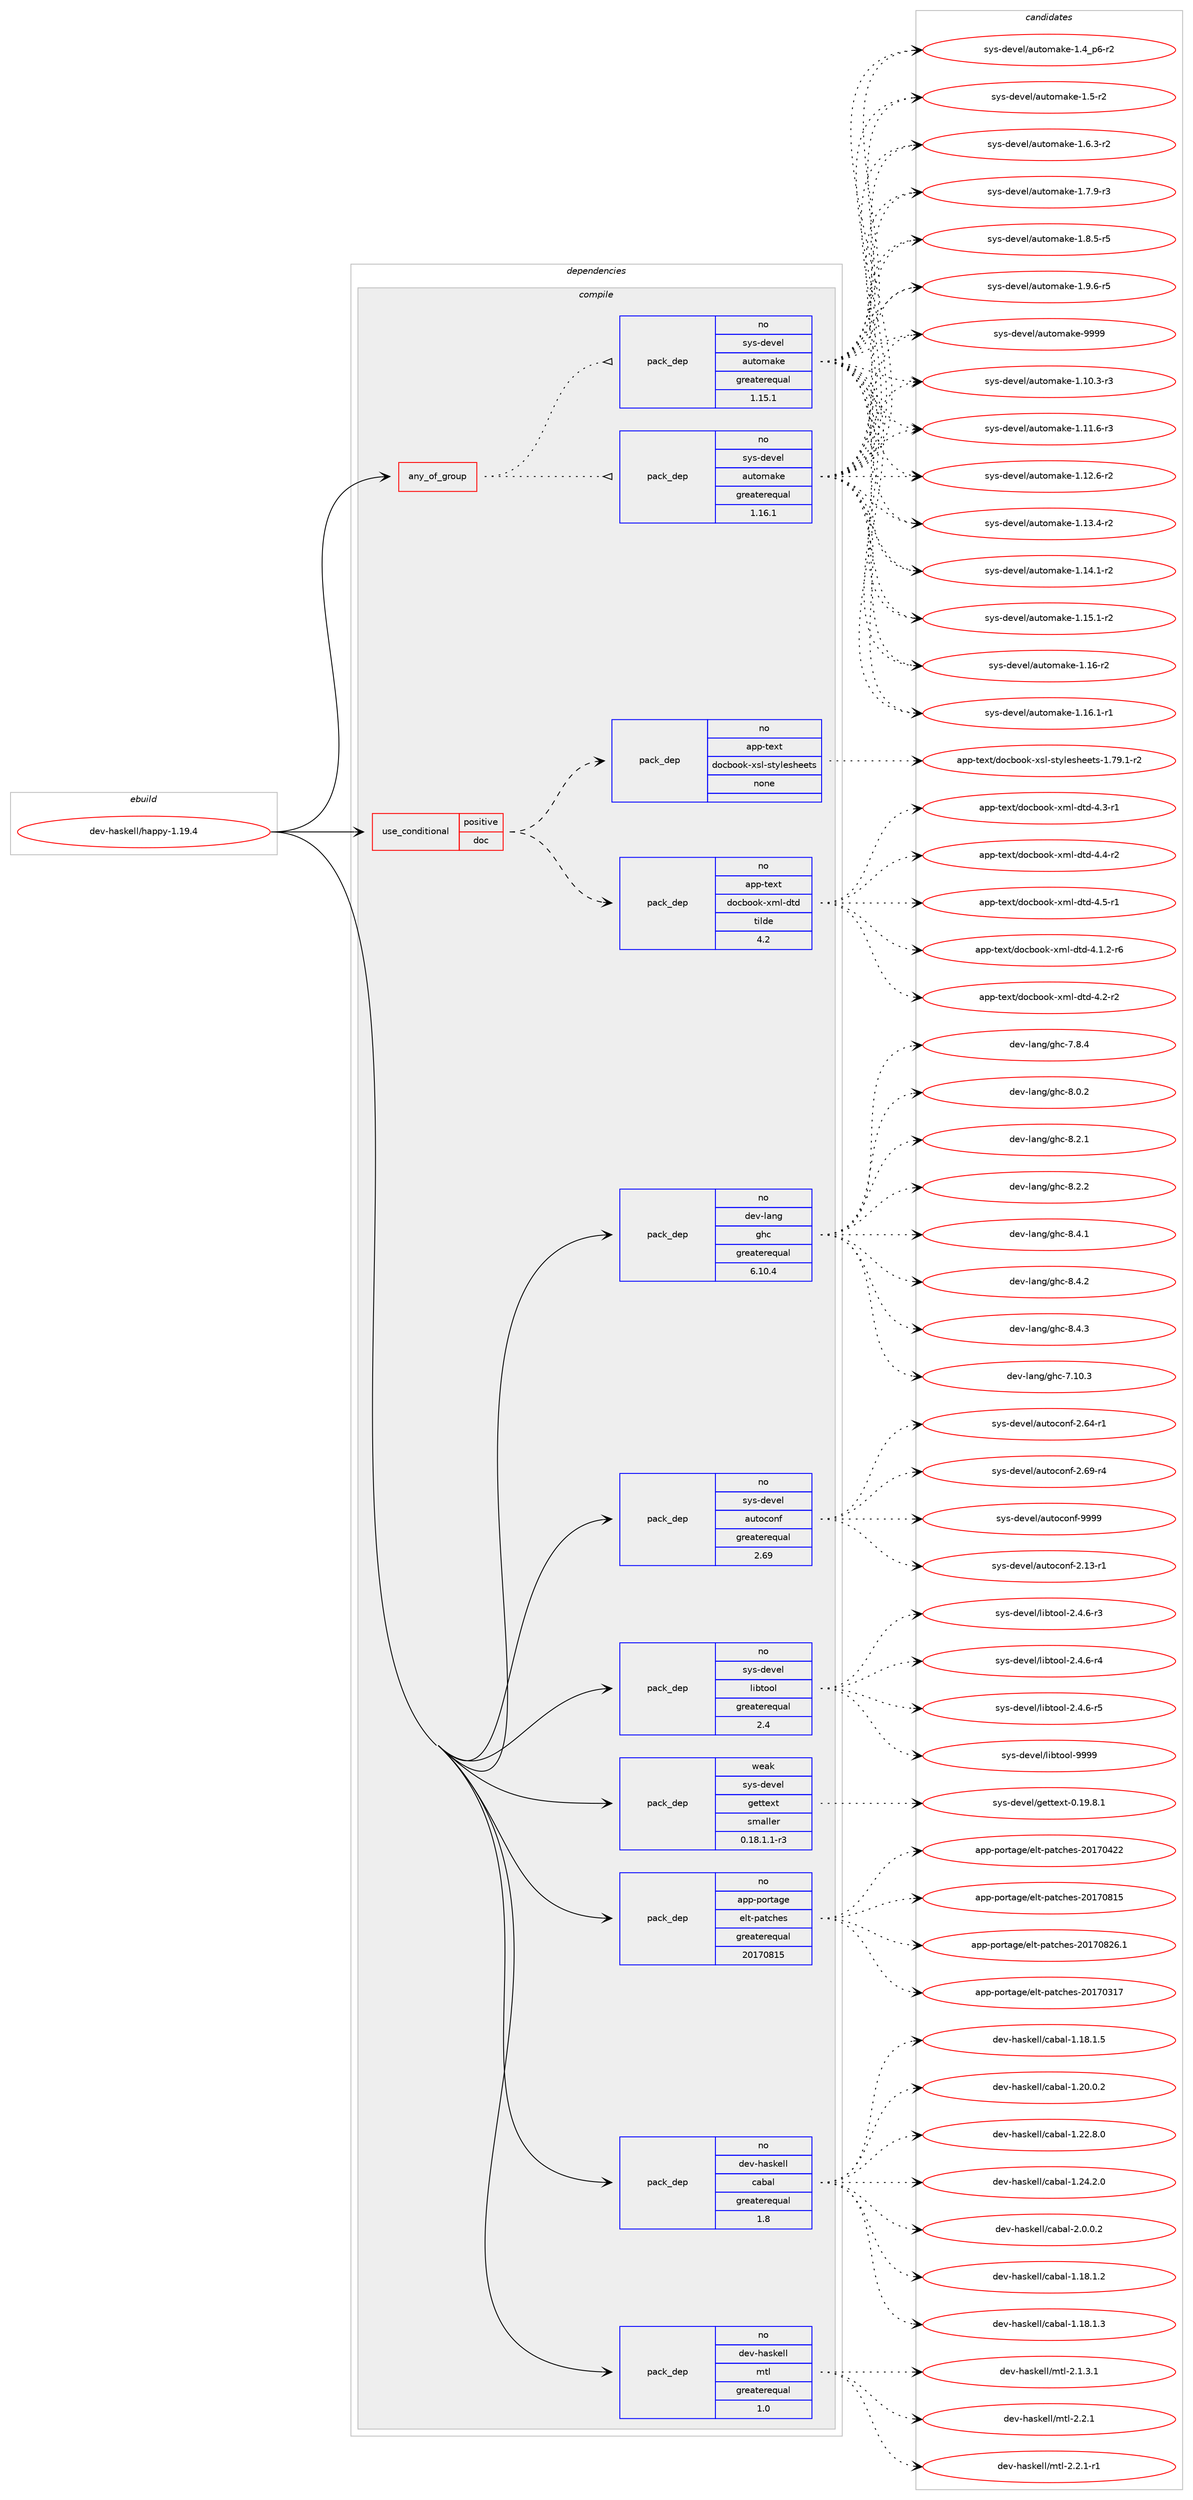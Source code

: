 digraph prolog {

# *************
# Graph options
# *************

newrank=true;
concentrate=true;
compound=true;
graph [rankdir=LR,fontname=Helvetica,fontsize=10,ranksep=1.5];#, ranksep=2.5, nodesep=0.2];
edge  [arrowhead=vee];
node  [fontname=Helvetica,fontsize=10];

# **********
# The ebuild
# **********

subgraph cluster_leftcol {
color=gray;
rank=same;
label=<<i>ebuild</i>>;
id [label="dev-haskell/happy-1.19.4", color=red, width=4, href="../dev-haskell/happy-1.19.4.svg"];
}

# ****************
# The dependencies
# ****************

subgraph cluster_midcol {
color=gray;
label=<<i>dependencies</i>>;
subgraph cluster_compile {
fillcolor="#eeeeee";
style=filled;
label=<<i>compile</i>>;
subgraph any20967 {
dependency1333848 [label=<<TABLE BORDER="0" CELLBORDER="1" CELLSPACING="0" CELLPADDING="4"><TR><TD CELLPADDING="10">any_of_group</TD></TR></TABLE>>, shape=none, color=red];subgraph pack952552 {
dependency1333849 [label=<<TABLE BORDER="0" CELLBORDER="1" CELLSPACING="0" CELLPADDING="4" WIDTH="220"><TR><TD ROWSPAN="6" CELLPADDING="30">pack_dep</TD></TR><TR><TD WIDTH="110">no</TD></TR><TR><TD>sys-devel</TD></TR><TR><TD>automake</TD></TR><TR><TD>greaterequal</TD></TR><TR><TD>1.16.1</TD></TR></TABLE>>, shape=none, color=blue];
}
dependency1333848:e -> dependency1333849:w [weight=20,style="dotted",arrowhead="oinv"];
subgraph pack952553 {
dependency1333850 [label=<<TABLE BORDER="0" CELLBORDER="1" CELLSPACING="0" CELLPADDING="4" WIDTH="220"><TR><TD ROWSPAN="6" CELLPADDING="30">pack_dep</TD></TR><TR><TD WIDTH="110">no</TD></TR><TR><TD>sys-devel</TD></TR><TR><TD>automake</TD></TR><TR><TD>greaterequal</TD></TR><TR><TD>1.15.1</TD></TR></TABLE>>, shape=none, color=blue];
}
dependency1333848:e -> dependency1333850:w [weight=20,style="dotted",arrowhead="oinv"];
}
id:e -> dependency1333848:w [weight=20,style="solid",arrowhead="vee"];
subgraph cond359777 {
dependency1333851 [label=<<TABLE BORDER="0" CELLBORDER="1" CELLSPACING="0" CELLPADDING="4"><TR><TD ROWSPAN="3" CELLPADDING="10">use_conditional</TD></TR><TR><TD>positive</TD></TR><TR><TD>doc</TD></TR></TABLE>>, shape=none, color=red];
subgraph pack952554 {
dependency1333852 [label=<<TABLE BORDER="0" CELLBORDER="1" CELLSPACING="0" CELLPADDING="4" WIDTH="220"><TR><TD ROWSPAN="6" CELLPADDING="30">pack_dep</TD></TR><TR><TD WIDTH="110">no</TD></TR><TR><TD>app-text</TD></TR><TR><TD>docbook-xml-dtd</TD></TR><TR><TD>tilde</TD></TR><TR><TD>4.2</TD></TR></TABLE>>, shape=none, color=blue];
}
dependency1333851:e -> dependency1333852:w [weight=20,style="dashed",arrowhead="vee"];
subgraph pack952555 {
dependency1333853 [label=<<TABLE BORDER="0" CELLBORDER="1" CELLSPACING="0" CELLPADDING="4" WIDTH="220"><TR><TD ROWSPAN="6" CELLPADDING="30">pack_dep</TD></TR><TR><TD WIDTH="110">no</TD></TR><TR><TD>app-text</TD></TR><TR><TD>docbook-xsl-stylesheets</TD></TR><TR><TD>none</TD></TR><TR><TD></TD></TR></TABLE>>, shape=none, color=blue];
}
dependency1333851:e -> dependency1333853:w [weight=20,style="dashed",arrowhead="vee"];
}
id:e -> dependency1333851:w [weight=20,style="solid",arrowhead="vee"];
subgraph pack952556 {
dependency1333854 [label=<<TABLE BORDER="0" CELLBORDER="1" CELLSPACING="0" CELLPADDING="4" WIDTH="220"><TR><TD ROWSPAN="6" CELLPADDING="30">pack_dep</TD></TR><TR><TD WIDTH="110">no</TD></TR><TR><TD>app-portage</TD></TR><TR><TD>elt-patches</TD></TR><TR><TD>greaterequal</TD></TR><TR><TD>20170815</TD></TR></TABLE>>, shape=none, color=blue];
}
id:e -> dependency1333854:w [weight=20,style="solid",arrowhead="vee"];
subgraph pack952557 {
dependency1333855 [label=<<TABLE BORDER="0" CELLBORDER="1" CELLSPACING="0" CELLPADDING="4" WIDTH="220"><TR><TD ROWSPAN="6" CELLPADDING="30">pack_dep</TD></TR><TR><TD WIDTH="110">no</TD></TR><TR><TD>dev-haskell</TD></TR><TR><TD>cabal</TD></TR><TR><TD>greaterequal</TD></TR><TR><TD>1.8</TD></TR></TABLE>>, shape=none, color=blue];
}
id:e -> dependency1333855:w [weight=20,style="solid",arrowhead="vee"];
subgraph pack952558 {
dependency1333856 [label=<<TABLE BORDER="0" CELLBORDER="1" CELLSPACING="0" CELLPADDING="4" WIDTH="220"><TR><TD ROWSPAN="6" CELLPADDING="30">pack_dep</TD></TR><TR><TD WIDTH="110">no</TD></TR><TR><TD>dev-haskell</TD></TR><TR><TD>mtl</TD></TR><TR><TD>greaterequal</TD></TR><TR><TD>1.0</TD></TR></TABLE>>, shape=none, color=blue];
}
id:e -> dependency1333856:w [weight=20,style="solid",arrowhead="vee"];
subgraph pack952559 {
dependency1333857 [label=<<TABLE BORDER="0" CELLBORDER="1" CELLSPACING="0" CELLPADDING="4" WIDTH="220"><TR><TD ROWSPAN="6" CELLPADDING="30">pack_dep</TD></TR><TR><TD WIDTH="110">no</TD></TR><TR><TD>dev-lang</TD></TR><TR><TD>ghc</TD></TR><TR><TD>greaterequal</TD></TR><TR><TD>6.10.4</TD></TR></TABLE>>, shape=none, color=blue];
}
id:e -> dependency1333857:w [weight=20,style="solid",arrowhead="vee"];
subgraph pack952560 {
dependency1333858 [label=<<TABLE BORDER="0" CELLBORDER="1" CELLSPACING="0" CELLPADDING="4" WIDTH="220"><TR><TD ROWSPAN="6" CELLPADDING="30">pack_dep</TD></TR><TR><TD WIDTH="110">no</TD></TR><TR><TD>sys-devel</TD></TR><TR><TD>autoconf</TD></TR><TR><TD>greaterequal</TD></TR><TR><TD>2.69</TD></TR></TABLE>>, shape=none, color=blue];
}
id:e -> dependency1333858:w [weight=20,style="solid",arrowhead="vee"];
subgraph pack952561 {
dependency1333859 [label=<<TABLE BORDER="0" CELLBORDER="1" CELLSPACING="0" CELLPADDING="4" WIDTH="220"><TR><TD ROWSPAN="6" CELLPADDING="30">pack_dep</TD></TR><TR><TD WIDTH="110">no</TD></TR><TR><TD>sys-devel</TD></TR><TR><TD>libtool</TD></TR><TR><TD>greaterequal</TD></TR><TR><TD>2.4</TD></TR></TABLE>>, shape=none, color=blue];
}
id:e -> dependency1333859:w [weight=20,style="solid",arrowhead="vee"];
subgraph pack952562 {
dependency1333860 [label=<<TABLE BORDER="0" CELLBORDER="1" CELLSPACING="0" CELLPADDING="4" WIDTH="220"><TR><TD ROWSPAN="6" CELLPADDING="30">pack_dep</TD></TR><TR><TD WIDTH="110">weak</TD></TR><TR><TD>sys-devel</TD></TR><TR><TD>gettext</TD></TR><TR><TD>smaller</TD></TR><TR><TD>0.18.1.1-r3</TD></TR></TABLE>>, shape=none, color=blue];
}
id:e -> dependency1333860:w [weight=20,style="solid",arrowhead="vee"];
}
subgraph cluster_compileandrun {
fillcolor="#eeeeee";
style=filled;
label=<<i>compile and run</i>>;
}
subgraph cluster_run {
fillcolor="#eeeeee";
style=filled;
label=<<i>run</i>>;
}
}

# **************
# The candidates
# **************

subgraph cluster_choices {
rank=same;
color=gray;
label=<<i>candidates</i>>;

subgraph choice952552 {
color=black;
nodesep=1;
choice11512111545100101118101108479711711611110997107101454946494846514511451 [label="sys-devel/automake-1.10.3-r3", color=red, width=4,href="../sys-devel/automake-1.10.3-r3.svg"];
choice11512111545100101118101108479711711611110997107101454946494946544511451 [label="sys-devel/automake-1.11.6-r3", color=red, width=4,href="../sys-devel/automake-1.11.6-r3.svg"];
choice11512111545100101118101108479711711611110997107101454946495046544511450 [label="sys-devel/automake-1.12.6-r2", color=red, width=4,href="../sys-devel/automake-1.12.6-r2.svg"];
choice11512111545100101118101108479711711611110997107101454946495146524511450 [label="sys-devel/automake-1.13.4-r2", color=red, width=4,href="../sys-devel/automake-1.13.4-r2.svg"];
choice11512111545100101118101108479711711611110997107101454946495246494511450 [label="sys-devel/automake-1.14.1-r2", color=red, width=4,href="../sys-devel/automake-1.14.1-r2.svg"];
choice11512111545100101118101108479711711611110997107101454946495346494511450 [label="sys-devel/automake-1.15.1-r2", color=red, width=4,href="../sys-devel/automake-1.15.1-r2.svg"];
choice1151211154510010111810110847971171161111099710710145494649544511450 [label="sys-devel/automake-1.16-r2", color=red, width=4,href="../sys-devel/automake-1.16-r2.svg"];
choice11512111545100101118101108479711711611110997107101454946495446494511449 [label="sys-devel/automake-1.16.1-r1", color=red, width=4,href="../sys-devel/automake-1.16.1-r1.svg"];
choice115121115451001011181011084797117116111109971071014549465295112544511450 [label="sys-devel/automake-1.4_p6-r2", color=red, width=4,href="../sys-devel/automake-1.4_p6-r2.svg"];
choice11512111545100101118101108479711711611110997107101454946534511450 [label="sys-devel/automake-1.5-r2", color=red, width=4,href="../sys-devel/automake-1.5-r2.svg"];
choice115121115451001011181011084797117116111109971071014549465446514511450 [label="sys-devel/automake-1.6.3-r2", color=red, width=4,href="../sys-devel/automake-1.6.3-r2.svg"];
choice115121115451001011181011084797117116111109971071014549465546574511451 [label="sys-devel/automake-1.7.9-r3", color=red, width=4,href="../sys-devel/automake-1.7.9-r3.svg"];
choice115121115451001011181011084797117116111109971071014549465646534511453 [label="sys-devel/automake-1.8.5-r5", color=red, width=4,href="../sys-devel/automake-1.8.5-r5.svg"];
choice115121115451001011181011084797117116111109971071014549465746544511453 [label="sys-devel/automake-1.9.6-r5", color=red, width=4,href="../sys-devel/automake-1.9.6-r5.svg"];
choice115121115451001011181011084797117116111109971071014557575757 [label="sys-devel/automake-9999", color=red, width=4,href="../sys-devel/automake-9999.svg"];
dependency1333849:e -> choice11512111545100101118101108479711711611110997107101454946494846514511451:w [style=dotted,weight="100"];
dependency1333849:e -> choice11512111545100101118101108479711711611110997107101454946494946544511451:w [style=dotted,weight="100"];
dependency1333849:e -> choice11512111545100101118101108479711711611110997107101454946495046544511450:w [style=dotted,weight="100"];
dependency1333849:e -> choice11512111545100101118101108479711711611110997107101454946495146524511450:w [style=dotted,weight="100"];
dependency1333849:e -> choice11512111545100101118101108479711711611110997107101454946495246494511450:w [style=dotted,weight="100"];
dependency1333849:e -> choice11512111545100101118101108479711711611110997107101454946495346494511450:w [style=dotted,weight="100"];
dependency1333849:e -> choice1151211154510010111810110847971171161111099710710145494649544511450:w [style=dotted,weight="100"];
dependency1333849:e -> choice11512111545100101118101108479711711611110997107101454946495446494511449:w [style=dotted,weight="100"];
dependency1333849:e -> choice115121115451001011181011084797117116111109971071014549465295112544511450:w [style=dotted,weight="100"];
dependency1333849:e -> choice11512111545100101118101108479711711611110997107101454946534511450:w [style=dotted,weight="100"];
dependency1333849:e -> choice115121115451001011181011084797117116111109971071014549465446514511450:w [style=dotted,weight="100"];
dependency1333849:e -> choice115121115451001011181011084797117116111109971071014549465546574511451:w [style=dotted,weight="100"];
dependency1333849:e -> choice115121115451001011181011084797117116111109971071014549465646534511453:w [style=dotted,weight="100"];
dependency1333849:e -> choice115121115451001011181011084797117116111109971071014549465746544511453:w [style=dotted,weight="100"];
dependency1333849:e -> choice115121115451001011181011084797117116111109971071014557575757:w [style=dotted,weight="100"];
}
subgraph choice952553 {
color=black;
nodesep=1;
choice11512111545100101118101108479711711611110997107101454946494846514511451 [label="sys-devel/automake-1.10.3-r3", color=red, width=4,href="../sys-devel/automake-1.10.3-r3.svg"];
choice11512111545100101118101108479711711611110997107101454946494946544511451 [label="sys-devel/automake-1.11.6-r3", color=red, width=4,href="../sys-devel/automake-1.11.6-r3.svg"];
choice11512111545100101118101108479711711611110997107101454946495046544511450 [label="sys-devel/automake-1.12.6-r2", color=red, width=4,href="../sys-devel/automake-1.12.6-r2.svg"];
choice11512111545100101118101108479711711611110997107101454946495146524511450 [label="sys-devel/automake-1.13.4-r2", color=red, width=4,href="../sys-devel/automake-1.13.4-r2.svg"];
choice11512111545100101118101108479711711611110997107101454946495246494511450 [label="sys-devel/automake-1.14.1-r2", color=red, width=4,href="../sys-devel/automake-1.14.1-r2.svg"];
choice11512111545100101118101108479711711611110997107101454946495346494511450 [label="sys-devel/automake-1.15.1-r2", color=red, width=4,href="../sys-devel/automake-1.15.1-r2.svg"];
choice1151211154510010111810110847971171161111099710710145494649544511450 [label="sys-devel/automake-1.16-r2", color=red, width=4,href="../sys-devel/automake-1.16-r2.svg"];
choice11512111545100101118101108479711711611110997107101454946495446494511449 [label="sys-devel/automake-1.16.1-r1", color=red, width=4,href="../sys-devel/automake-1.16.1-r1.svg"];
choice115121115451001011181011084797117116111109971071014549465295112544511450 [label="sys-devel/automake-1.4_p6-r2", color=red, width=4,href="../sys-devel/automake-1.4_p6-r2.svg"];
choice11512111545100101118101108479711711611110997107101454946534511450 [label="sys-devel/automake-1.5-r2", color=red, width=4,href="../sys-devel/automake-1.5-r2.svg"];
choice115121115451001011181011084797117116111109971071014549465446514511450 [label="sys-devel/automake-1.6.3-r2", color=red, width=4,href="../sys-devel/automake-1.6.3-r2.svg"];
choice115121115451001011181011084797117116111109971071014549465546574511451 [label="sys-devel/automake-1.7.9-r3", color=red, width=4,href="../sys-devel/automake-1.7.9-r3.svg"];
choice115121115451001011181011084797117116111109971071014549465646534511453 [label="sys-devel/automake-1.8.5-r5", color=red, width=4,href="../sys-devel/automake-1.8.5-r5.svg"];
choice115121115451001011181011084797117116111109971071014549465746544511453 [label="sys-devel/automake-1.9.6-r5", color=red, width=4,href="../sys-devel/automake-1.9.6-r5.svg"];
choice115121115451001011181011084797117116111109971071014557575757 [label="sys-devel/automake-9999", color=red, width=4,href="../sys-devel/automake-9999.svg"];
dependency1333850:e -> choice11512111545100101118101108479711711611110997107101454946494846514511451:w [style=dotted,weight="100"];
dependency1333850:e -> choice11512111545100101118101108479711711611110997107101454946494946544511451:w [style=dotted,weight="100"];
dependency1333850:e -> choice11512111545100101118101108479711711611110997107101454946495046544511450:w [style=dotted,weight="100"];
dependency1333850:e -> choice11512111545100101118101108479711711611110997107101454946495146524511450:w [style=dotted,weight="100"];
dependency1333850:e -> choice11512111545100101118101108479711711611110997107101454946495246494511450:w [style=dotted,weight="100"];
dependency1333850:e -> choice11512111545100101118101108479711711611110997107101454946495346494511450:w [style=dotted,weight="100"];
dependency1333850:e -> choice1151211154510010111810110847971171161111099710710145494649544511450:w [style=dotted,weight="100"];
dependency1333850:e -> choice11512111545100101118101108479711711611110997107101454946495446494511449:w [style=dotted,weight="100"];
dependency1333850:e -> choice115121115451001011181011084797117116111109971071014549465295112544511450:w [style=dotted,weight="100"];
dependency1333850:e -> choice11512111545100101118101108479711711611110997107101454946534511450:w [style=dotted,weight="100"];
dependency1333850:e -> choice115121115451001011181011084797117116111109971071014549465446514511450:w [style=dotted,weight="100"];
dependency1333850:e -> choice115121115451001011181011084797117116111109971071014549465546574511451:w [style=dotted,weight="100"];
dependency1333850:e -> choice115121115451001011181011084797117116111109971071014549465646534511453:w [style=dotted,weight="100"];
dependency1333850:e -> choice115121115451001011181011084797117116111109971071014549465746544511453:w [style=dotted,weight="100"];
dependency1333850:e -> choice115121115451001011181011084797117116111109971071014557575757:w [style=dotted,weight="100"];
}
subgraph choice952554 {
color=black;
nodesep=1;
choice971121124511610112011647100111999811111110745120109108451001161004552464946504511454 [label="app-text/docbook-xml-dtd-4.1.2-r6", color=red, width=4,href="../app-text/docbook-xml-dtd-4.1.2-r6.svg"];
choice97112112451161011201164710011199981111111074512010910845100116100455246504511450 [label="app-text/docbook-xml-dtd-4.2-r2", color=red, width=4,href="../app-text/docbook-xml-dtd-4.2-r2.svg"];
choice97112112451161011201164710011199981111111074512010910845100116100455246514511449 [label="app-text/docbook-xml-dtd-4.3-r1", color=red, width=4,href="../app-text/docbook-xml-dtd-4.3-r1.svg"];
choice97112112451161011201164710011199981111111074512010910845100116100455246524511450 [label="app-text/docbook-xml-dtd-4.4-r2", color=red, width=4,href="../app-text/docbook-xml-dtd-4.4-r2.svg"];
choice97112112451161011201164710011199981111111074512010910845100116100455246534511449 [label="app-text/docbook-xml-dtd-4.5-r1", color=red, width=4,href="../app-text/docbook-xml-dtd-4.5-r1.svg"];
dependency1333852:e -> choice971121124511610112011647100111999811111110745120109108451001161004552464946504511454:w [style=dotted,weight="100"];
dependency1333852:e -> choice97112112451161011201164710011199981111111074512010910845100116100455246504511450:w [style=dotted,weight="100"];
dependency1333852:e -> choice97112112451161011201164710011199981111111074512010910845100116100455246514511449:w [style=dotted,weight="100"];
dependency1333852:e -> choice97112112451161011201164710011199981111111074512010910845100116100455246524511450:w [style=dotted,weight="100"];
dependency1333852:e -> choice97112112451161011201164710011199981111111074512010910845100116100455246534511449:w [style=dotted,weight="100"];
}
subgraph choice952555 {
color=black;
nodesep=1;
choice97112112451161011201164710011199981111111074512011510845115116121108101115104101101116115454946555746494511450 [label="app-text/docbook-xsl-stylesheets-1.79.1-r2", color=red, width=4,href="../app-text/docbook-xsl-stylesheets-1.79.1-r2.svg"];
dependency1333853:e -> choice97112112451161011201164710011199981111111074512011510845115116121108101115104101101116115454946555746494511450:w [style=dotted,weight="100"];
}
subgraph choice952556 {
color=black;
nodesep=1;
choice97112112451121111141169710310147101108116451129711699104101115455048495548514955 [label="app-portage/elt-patches-20170317", color=red, width=4,href="../app-portage/elt-patches-20170317.svg"];
choice97112112451121111141169710310147101108116451129711699104101115455048495548525050 [label="app-portage/elt-patches-20170422", color=red, width=4,href="../app-portage/elt-patches-20170422.svg"];
choice97112112451121111141169710310147101108116451129711699104101115455048495548564953 [label="app-portage/elt-patches-20170815", color=red, width=4,href="../app-portage/elt-patches-20170815.svg"];
choice971121124511211111411697103101471011081164511297116991041011154550484955485650544649 [label="app-portage/elt-patches-20170826.1", color=red, width=4,href="../app-portage/elt-patches-20170826.1.svg"];
dependency1333854:e -> choice97112112451121111141169710310147101108116451129711699104101115455048495548514955:w [style=dotted,weight="100"];
dependency1333854:e -> choice97112112451121111141169710310147101108116451129711699104101115455048495548525050:w [style=dotted,weight="100"];
dependency1333854:e -> choice97112112451121111141169710310147101108116451129711699104101115455048495548564953:w [style=dotted,weight="100"];
dependency1333854:e -> choice971121124511211111411697103101471011081164511297116991041011154550484955485650544649:w [style=dotted,weight="100"];
}
subgraph choice952557 {
color=black;
nodesep=1;
choice10010111845104971151071011081084799979897108454946495646494650 [label="dev-haskell/cabal-1.18.1.2", color=red, width=4,href="../dev-haskell/cabal-1.18.1.2.svg"];
choice10010111845104971151071011081084799979897108454946495646494651 [label="dev-haskell/cabal-1.18.1.3", color=red, width=4,href="../dev-haskell/cabal-1.18.1.3.svg"];
choice10010111845104971151071011081084799979897108454946495646494653 [label="dev-haskell/cabal-1.18.1.5", color=red, width=4,href="../dev-haskell/cabal-1.18.1.5.svg"];
choice10010111845104971151071011081084799979897108454946504846484650 [label="dev-haskell/cabal-1.20.0.2", color=red, width=4,href="../dev-haskell/cabal-1.20.0.2.svg"];
choice10010111845104971151071011081084799979897108454946505046564648 [label="dev-haskell/cabal-1.22.8.0", color=red, width=4,href="../dev-haskell/cabal-1.22.8.0.svg"];
choice10010111845104971151071011081084799979897108454946505246504648 [label="dev-haskell/cabal-1.24.2.0", color=red, width=4,href="../dev-haskell/cabal-1.24.2.0.svg"];
choice100101118451049711510710110810847999798971084550464846484650 [label="dev-haskell/cabal-2.0.0.2", color=red, width=4,href="../dev-haskell/cabal-2.0.0.2.svg"];
dependency1333855:e -> choice10010111845104971151071011081084799979897108454946495646494650:w [style=dotted,weight="100"];
dependency1333855:e -> choice10010111845104971151071011081084799979897108454946495646494651:w [style=dotted,weight="100"];
dependency1333855:e -> choice10010111845104971151071011081084799979897108454946495646494653:w [style=dotted,weight="100"];
dependency1333855:e -> choice10010111845104971151071011081084799979897108454946504846484650:w [style=dotted,weight="100"];
dependency1333855:e -> choice10010111845104971151071011081084799979897108454946505046564648:w [style=dotted,weight="100"];
dependency1333855:e -> choice10010111845104971151071011081084799979897108454946505246504648:w [style=dotted,weight="100"];
dependency1333855:e -> choice100101118451049711510710110810847999798971084550464846484650:w [style=dotted,weight="100"];
}
subgraph choice952558 {
color=black;
nodesep=1;
choice1001011184510497115107101108108471091161084550464946514649 [label="dev-haskell/mtl-2.1.3.1", color=red, width=4,href="../dev-haskell/mtl-2.1.3.1.svg"];
choice100101118451049711510710110810847109116108455046504649 [label="dev-haskell/mtl-2.2.1", color=red, width=4,href="../dev-haskell/mtl-2.2.1.svg"];
choice1001011184510497115107101108108471091161084550465046494511449 [label="dev-haskell/mtl-2.2.1-r1", color=red, width=4,href="../dev-haskell/mtl-2.2.1-r1.svg"];
dependency1333856:e -> choice1001011184510497115107101108108471091161084550464946514649:w [style=dotted,weight="100"];
dependency1333856:e -> choice100101118451049711510710110810847109116108455046504649:w [style=dotted,weight="100"];
dependency1333856:e -> choice1001011184510497115107101108108471091161084550465046494511449:w [style=dotted,weight="100"];
}
subgraph choice952559 {
color=black;
nodesep=1;
choice1001011184510897110103471031049945554649484651 [label="dev-lang/ghc-7.10.3", color=red, width=4,href="../dev-lang/ghc-7.10.3.svg"];
choice10010111845108971101034710310499455546564652 [label="dev-lang/ghc-7.8.4", color=red, width=4,href="../dev-lang/ghc-7.8.4.svg"];
choice10010111845108971101034710310499455646484650 [label="dev-lang/ghc-8.0.2", color=red, width=4,href="../dev-lang/ghc-8.0.2.svg"];
choice10010111845108971101034710310499455646504649 [label="dev-lang/ghc-8.2.1", color=red, width=4,href="../dev-lang/ghc-8.2.1.svg"];
choice10010111845108971101034710310499455646504650 [label="dev-lang/ghc-8.2.2", color=red, width=4,href="../dev-lang/ghc-8.2.2.svg"];
choice10010111845108971101034710310499455646524649 [label="dev-lang/ghc-8.4.1", color=red, width=4,href="../dev-lang/ghc-8.4.1.svg"];
choice10010111845108971101034710310499455646524650 [label="dev-lang/ghc-8.4.2", color=red, width=4,href="../dev-lang/ghc-8.4.2.svg"];
choice10010111845108971101034710310499455646524651 [label="dev-lang/ghc-8.4.3", color=red, width=4,href="../dev-lang/ghc-8.4.3.svg"];
dependency1333857:e -> choice1001011184510897110103471031049945554649484651:w [style=dotted,weight="100"];
dependency1333857:e -> choice10010111845108971101034710310499455546564652:w [style=dotted,weight="100"];
dependency1333857:e -> choice10010111845108971101034710310499455646484650:w [style=dotted,weight="100"];
dependency1333857:e -> choice10010111845108971101034710310499455646504649:w [style=dotted,weight="100"];
dependency1333857:e -> choice10010111845108971101034710310499455646504650:w [style=dotted,weight="100"];
dependency1333857:e -> choice10010111845108971101034710310499455646524649:w [style=dotted,weight="100"];
dependency1333857:e -> choice10010111845108971101034710310499455646524650:w [style=dotted,weight="100"];
dependency1333857:e -> choice10010111845108971101034710310499455646524651:w [style=dotted,weight="100"];
}
subgraph choice952560 {
color=black;
nodesep=1;
choice1151211154510010111810110847971171161119911111010245504649514511449 [label="sys-devel/autoconf-2.13-r1", color=red, width=4,href="../sys-devel/autoconf-2.13-r1.svg"];
choice1151211154510010111810110847971171161119911111010245504654524511449 [label="sys-devel/autoconf-2.64-r1", color=red, width=4,href="../sys-devel/autoconf-2.64-r1.svg"];
choice1151211154510010111810110847971171161119911111010245504654574511452 [label="sys-devel/autoconf-2.69-r4", color=red, width=4,href="../sys-devel/autoconf-2.69-r4.svg"];
choice115121115451001011181011084797117116111991111101024557575757 [label="sys-devel/autoconf-9999", color=red, width=4,href="../sys-devel/autoconf-9999.svg"];
dependency1333858:e -> choice1151211154510010111810110847971171161119911111010245504649514511449:w [style=dotted,weight="100"];
dependency1333858:e -> choice1151211154510010111810110847971171161119911111010245504654524511449:w [style=dotted,weight="100"];
dependency1333858:e -> choice1151211154510010111810110847971171161119911111010245504654574511452:w [style=dotted,weight="100"];
dependency1333858:e -> choice115121115451001011181011084797117116111991111101024557575757:w [style=dotted,weight="100"];
}
subgraph choice952561 {
color=black;
nodesep=1;
choice1151211154510010111810110847108105981161111111084550465246544511451 [label="sys-devel/libtool-2.4.6-r3", color=red, width=4,href="../sys-devel/libtool-2.4.6-r3.svg"];
choice1151211154510010111810110847108105981161111111084550465246544511452 [label="sys-devel/libtool-2.4.6-r4", color=red, width=4,href="../sys-devel/libtool-2.4.6-r4.svg"];
choice1151211154510010111810110847108105981161111111084550465246544511453 [label="sys-devel/libtool-2.4.6-r5", color=red, width=4,href="../sys-devel/libtool-2.4.6-r5.svg"];
choice1151211154510010111810110847108105981161111111084557575757 [label="sys-devel/libtool-9999", color=red, width=4,href="../sys-devel/libtool-9999.svg"];
dependency1333859:e -> choice1151211154510010111810110847108105981161111111084550465246544511451:w [style=dotted,weight="100"];
dependency1333859:e -> choice1151211154510010111810110847108105981161111111084550465246544511452:w [style=dotted,weight="100"];
dependency1333859:e -> choice1151211154510010111810110847108105981161111111084550465246544511453:w [style=dotted,weight="100"];
dependency1333859:e -> choice1151211154510010111810110847108105981161111111084557575757:w [style=dotted,weight="100"];
}
subgraph choice952562 {
color=black;
nodesep=1;
choice1151211154510010111810110847103101116116101120116454846495746564649 [label="sys-devel/gettext-0.19.8.1", color=red, width=4,href="../sys-devel/gettext-0.19.8.1.svg"];
dependency1333860:e -> choice1151211154510010111810110847103101116116101120116454846495746564649:w [style=dotted,weight="100"];
}
}

}
